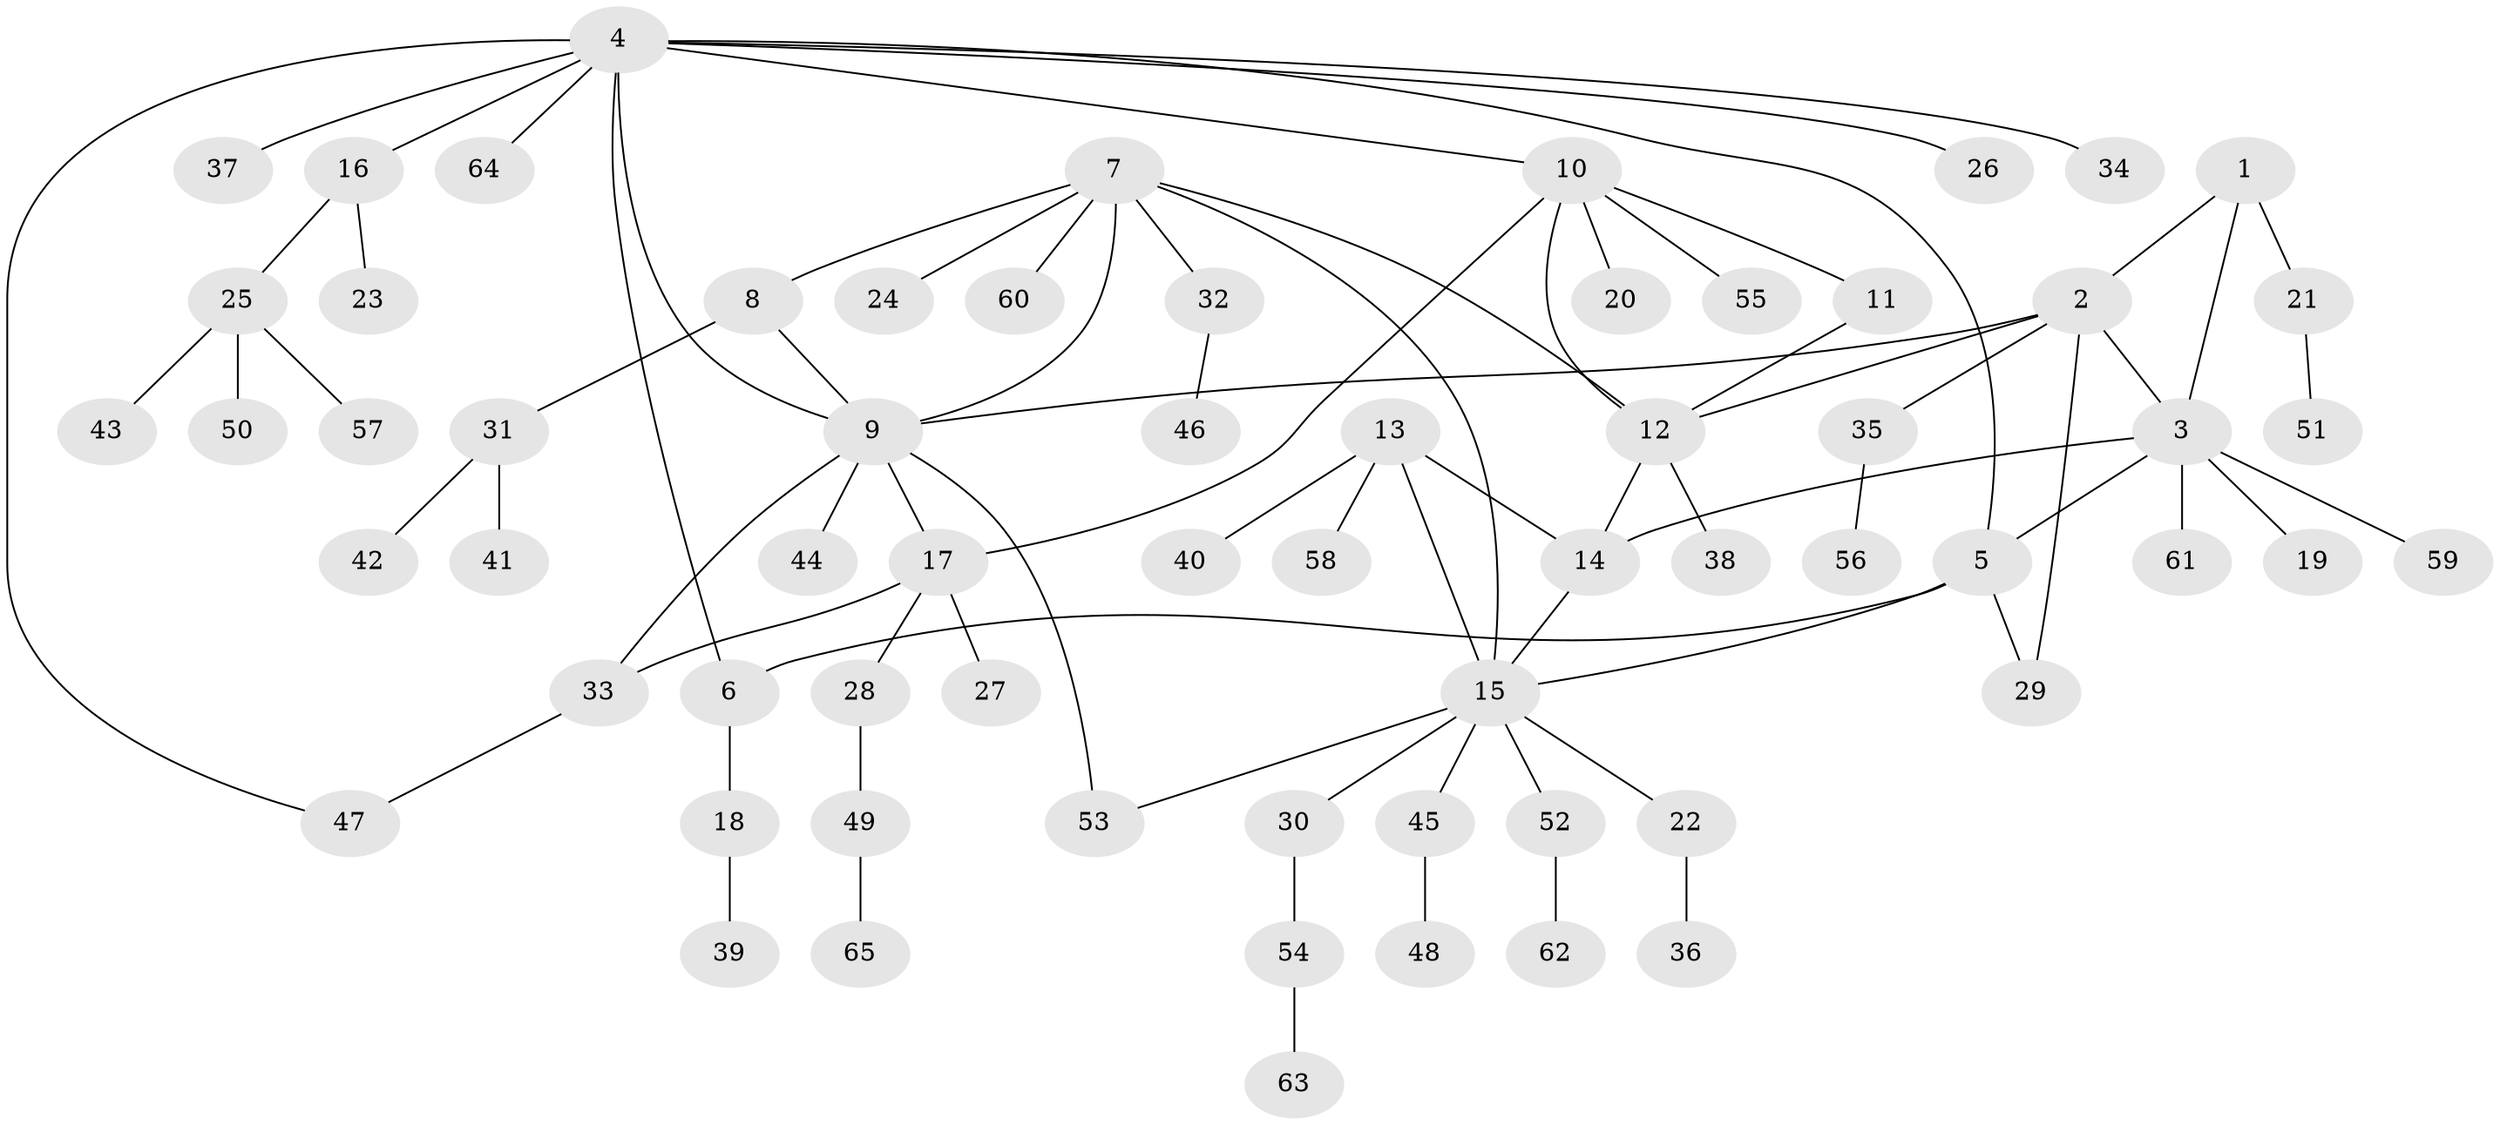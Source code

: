 // Generated by graph-tools (version 1.1) at 2025/16/03/09/25 04:16:02]
// undirected, 65 vertices, 80 edges
graph export_dot {
graph [start="1"]
  node [color=gray90,style=filled];
  1;
  2;
  3;
  4;
  5;
  6;
  7;
  8;
  9;
  10;
  11;
  12;
  13;
  14;
  15;
  16;
  17;
  18;
  19;
  20;
  21;
  22;
  23;
  24;
  25;
  26;
  27;
  28;
  29;
  30;
  31;
  32;
  33;
  34;
  35;
  36;
  37;
  38;
  39;
  40;
  41;
  42;
  43;
  44;
  45;
  46;
  47;
  48;
  49;
  50;
  51;
  52;
  53;
  54;
  55;
  56;
  57;
  58;
  59;
  60;
  61;
  62;
  63;
  64;
  65;
  1 -- 2;
  1 -- 3;
  1 -- 21;
  2 -- 3;
  2 -- 9;
  2 -- 12;
  2 -- 29;
  2 -- 35;
  3 -- 5;
  3 -- 14;
  3 -- 19;
  3 -- 59;
  3 -- 61;
  4 -- 5;
  4 -- 6;
  4 -- 9;
  4 -- 10;
  4 -- 16;
  4 -- 26;
  4 -- 34;
  4 -- 37;
  4 -- 47;
  4 -- 64;
  5 -- 6;
  5 -- 15;
  5 -- 29;
  6 -- 18;
  7 -- 8;
  7 -- 9;
  7 -- 12;
  7 -- 15;
  7 -- 24;
  7 -- 32;
  7 -- 60;
  8 -- 9;
  8 -- 31;
  9 -- 17;
  9 -- 33;
  9 -- 44;
  9 -- 53;
  10 -- 11;
  10 -- 12;
  10 -- 17;
  10 -- 20;
  10 -- 55;
  11 -- 12;
  12 -- 14;
  12 -- 38;
  13 -- 14;
  13 -- 15;
  13 -- 40;
  13 -- 58;
  14 -- 15;
  15 -- 22;
  15 -- 30;
  15 -- 45;
  15 -- 52;
  15 -- 53;
  16 -- 23;
  16 -- 25;
  17 -- 27;
  17 -- 28;
  17 -- 33;
  18 -- 39;
  21 -- 51;
  22 -- 36;
  25 -- 43;
  25 -- 50;
  25 -- 57;
  28 -- 49;
  30 -- 54;
  31 -- 41;
  31 -- 42;
  32 -- 46;
  33 -- 47;
  35 -- 56;
  45 -- 48;
  49 -- 65;
  52 -- 62;
  54 -- 63;
}
